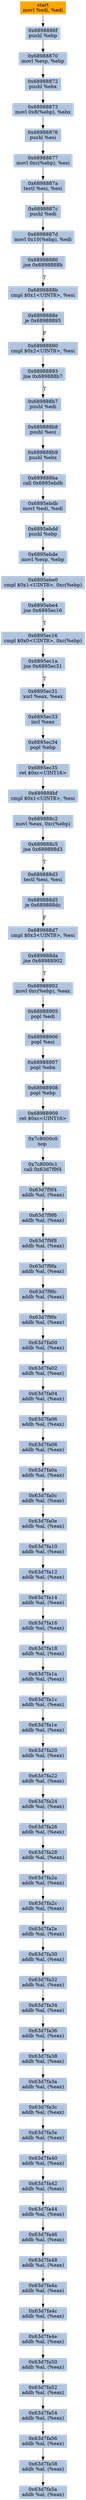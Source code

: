 digraph G {
node[shape=rectangle,style=filled,fillcolor=lightsteelblue,color=lightsteelblue]
bgcolor="transparent"
a0x6898886dmovl_edi_edi[label="start\nmovl %edi, %edi",color="lightgrey",fillcolor="orange"];
a0x6898886fpushl_ebp[label="0x6898886f\npushl %ebp"];
a0x68988870movl_esp_ebp[label="0x68988870\nmovl %esp, %ebp"];
a0x68988872pushl_ebx[label="0x68988872\npushl %ebx"];
a0x68988873movl_0x8ebp__ebx[label="0x68988873\nmovl 0x8(%ebp), %ebx"];
a0x68988876pushl_esi[label="0x68988876\npushl %esi"];
a0x68988877movl_0xcebp__esi[label="0x68988877\nmovl 0xc(%ebp), %esi"];
a0x6898887atestl_esi_esi[label="0x6898887a\ntestl %esi, %esi"];
a0x6898887cpushl_edi[label="0x6898887c\npushl %edi"];
a0x6898887dmovl_0x10ebp__edi[label="0x6898887d\nmovl 0x10(%ebp), %edi"];
a0x68988880jne_0x6898888b[label="0x68988880\njne 0x6898888b"];
a0x6898888bcmpl_0x1UINT8_esi[label="0x6898888b\ncmpl $0x1<UINT8>, %esi"];
a0x6898888eje_0x68988895[label="0x6898888e\nje 0x68988895"];
a0x68988890cmpl_0x2UINT8_esi[label="0x68988890\ncmpl $0x2<UINT8>, %esi"];
a0x68988893jne_0x689888b7[label="0x68988893\njne 0x689888b7"];
a0x689888b7pushl_edi[label="0x689888b7\npushl %edi"];
a0x689888b8pushl_esi[label="0x689888b8\npushl %esi"];
a0x689888b9pushl_ebx[label="0x689888b9\npushl %ebx"];
a0x689888bacall_0x6895ebdb[label="0x689888ba\ncall 0x6895ebdb"];
a0x6895ebdbmovl_edi_edi[label="0x6895ebdb\nmovl %edi, %edi"];
a0x6895ebddpushl_ebp[label="0x6895ebdd\npushl %ebp"];
a0x6895ebdemovl_esp_ebp[label="0x6895ebde\nmovl %esp, %ebp"];
a0x6895ebe0cmpl_0x1UINT8_0xcebp_[label="0x6895ebe0\ncmpl $0x1<UINT8>, 0xc(%ebp)"];
a0x6895ebe4jne_0x6895ec16[label="0x6895ebe4\njne 0x6895ec16"];
a0x6895ec16cmpl_0x0UINT8_0xcebp_[label="0x6895ec16\ncmpl $0x0<UINT8>, 0xc(%ebp)"];
a0x6895ec1ajne_0x6895ec31[label="0x6895ec1a\njne 0x6895ec31"];
a0x6895ec31xorl_eax_eax[label="0x6895ec31\nxorl %eax, %eax"];
a0x6895ec33incl_eax[label="0x6895ec33\nincl %eax"];
a0x6895ec34popl_ebp[label="0x6895ec34\npopl %ebp"];
a0x6895ec35ret_0xcUINT16[label="0x6895ec35\nret $0xc<UINT16>"];
a0x689888bfcmpl_0x1UINT8_esi[label="0x689888bf\ncmpl $0x1<UINT8>, %esi"];
a0x689888c2movl_eax_0xcebp_[label="0x689888c2\nmovl %eax, 0xc(%ebp)"];
a0x689888c5jne_0x689888d3[label="0x689888c5\njne 0x689888d3"];
a0x689888d3testl_esi_esi[label="0x689888d3\ntestl %esi, %esi"];
a0x689888d5je_0x689888dc[label="0x689888d5\nje 0x689888dc"];
a0x689888d7cmpl_0x3UINT8_esi[label="0x689888d7\ncmpl $0x3<UINT8>, %esi"];
a0x689888dajne_0x68988902[label="0x689888da\njne 0x68988902"];
a0x68988902movl_0xcebp__eax[label="0x68988902\nmovl 0xc(%ebp), %eax"];
a0x68988905popl_edi[label="0x68988905\npopl %edi"];
a0x68988906popl_esi[label="0x68988906\npopl %esi"];
a0x68988907popl_ebx[label="0x68988907\npopl %ebx"];
a0x68988908popl_ebp[label="0x68988908\npopl %ebp"];
a0x68988909ret_0xcUINT16[label="0x68988909\nret $0xc<UINT16>"];
a0x7c8000c0nop_[label="0x7c8000c0\nnop "];
a0x7c8000c1call_0x63d7f9f4[label="0x7c8000c1\ncall 0x63d7f9f4"];
a0x63d7f9f4addb_al_eax_[label="0x63d7f9f4\naddb %al, (%eax)"];
a0x63d7f9f6addb_al_eax_[label="0x63d7f9f6\naddb %al, (%eax)"];
a0x63d7f9f8addb_al_eax_[label="0x63d7f9f8\naddb %al, (%eax)"];
a0x63d7f9faaddb_al_eax_[label="0x63d7f9fa\naddb %al, (%eax)"];
a0x63d7f9fcaddb_al_eax_[label="0x63d7f9fc\naddb %al, (%eax)"];
a0x63d7f9feaddb_al_eax_[label="0x63d7f9fe\naddb %al, (%eax)"];
a0x63d7fa00addb_al_eax_[label="0x63d7fa00\naddb %al, (%eax)"];
a0x63d7fa02addb_al_eax_[label="0x63d7fa02\naddb %al, (%eax)"];
a0x63d7fa04addb_al_eax_[label="0x63d7fa04\naddb %al, (%eax)"];
a0x63d7fa06addb_al_eax_[label="0x63d7fa06\naddb %al, (%eax)"];
a0x63d7fa08addb_al_eax_[label="0x63d7fa08\naddb %al, (%eax)"];
a0x63d7fa0aaddb_al_eax_[label="0x63d7fa0a\naddb %al, (%eax)"];
a0x63d7fa0caddb_al_eax_[label="0x63d7fa0c\naddb %al, (%eax)"];
a0x63d7fa0eaddb_al_eax_[label="0x63d7fa0e\naddb %al, (%eax)"];
a0x63d7fa10addb_al_eax_[label="0x63d7fa10\naddb %al, (%eax)"];
a0x63d7fa12addb_al_eax_[label="0x63d7fa12\naddb %al, (%eax)"];
a0x63d7fa14addb_al_eax_[label="0x63d7fa14\naddb %al, (%eax)"];
a0x63d7fa16addb_al_eax_[label="0x63d7fa16\naddb %al, (%eax)"];
a0x63d7fa18addb_al_eax_[label="0x63d7fa18\naddb %al, (%eax)"];
a0x63d7fa1aaddb_al_eax_[label="0x63d7fa1a\naddb %al, (%eax)"];
a0x63d7fa1caddb_al_eax_[label="0x63d7fa1c\naddb %al, (%eax)"];
a0x63d7fa1eaddb_al_eax_[label="0x63d7fa1e\naddb %al, (%eax)"];
a0x63d7fa20addb_al_eax_[label="0x63d7fa20\naddb %al, (%eax)"];
a0x63d7fa22addb_al_eax_[label="0x63d7fa22\naddb %al, (%eax)"];
a0x63d7fa24addb_al_eax_[label="0x63d7fa24\naddb %al, (%eax)"];
a0x63d7fa26addb_al_eax_[label="0x63d7fa26\naddb %al, (%eax)"];
a0x63d7fa28addb_al_eax_[label="0x63d7fa28\naddb %al, (%eax)"];
a0x63d7fa2aaddb_al_eax_[label="0x63d7fa2a\naddb %al, (%eax)"];
a0x63d7fa2caddb_al_eax_[label="0x63d7fa2c\naddb %al, (%eax)"];
a0x63d7fa2eaddb_al_eax_[label="0x63d7fa2e\naddb %al, (%eax)"];
a0x63d7fa30addb_al_eax_[label="0x63d7fa30\naddb %al, (%eax)"];
a0x63d7fa32addb_al_eax_[label="0x63d7fa32\naddb %al, (%eax)"];
a0x63d7fa34addb_al_eax_[label="0x63d7fa34\naddb %al, (%eax)"];
a0x63d7fa36addb_al_eax_[label="0x63d7fa36\naddb %al, (%eax)"];
a0x63d7fa38addb_al_eax_[label="0x63d7fa38\naddb %al, (%eax)"];
a0x63d7fa3aaddb_al_eax_[label="0x63d7fa3a\naddb %al, (%eax)"];
a0x63d7fa3caddb_al_eax_[label="0x63d7fa3c\naddb %al, (%eax)"];
a0x63d7fa3eaddb_al_eax_[label="0x63d7fa3e\naddb %al, (%eax)"];
a0x63d7fa40addb_al_eax_[label="0x63d7fa40\naddb %al, (%eax)"];
a0x63d7fa42addb_al_eax_[label="0x63d7fa42\naddb %al, (%eax)"];
a0x63d7fa44addb_al_eax_[label="0x63d7fa44\naddb %al, (%eax)"];
a0x63d7fa46addb_al_eax_[label="0x63d7fa46\naddb %al, (%eax)"];
a0x63d7fa48addb_al_eax_[label="0x63d7fa48\naddb %al, (%eax)"];
a0x63d7fa4aaddb_al_eax_[label="0x63d7fa4a\naddb %al, (%eax)"];
a0x63d7fa4caddb_al_eax_[label="0x63d7fa4c\naddb %al, (%eax)"];
a0x63d7fa4eaddb_al_eax_[label="0x63d7fa4e\naddb %al, (%eax)"];
a0x63d7fa50addb_al_eax_[label="0x63d7fa50\naddb %al, (%eax)"];
a0x63d7fa52addb_al_eax_[label="0x63d7fa52\naddb %al, (%eax)"];
a0x63d7fa54addb_al_eax_[label="0x63d7fa54\naddb %al, (%eax)"];
a0x63d7fa56addb_al_eax_[label="0x63d7fa56\naddb %al, (%eax)"];
a0x63d7fa58addb_al_eax_[label="0x63d7fa58\naddb %al, (%eax)"];
a0x63d7fa5aaddb_al_eax_[label="0x63d7fa5a\naddb %al, (%eax)"];
a0x6898886dmovl_edi_edi -> a0x6898886fpushl_ebp [color="#000000"];
a0x6898886fpushl_ebp -> a0x68988870movl_esp_ebp [color="#000000"];
a0x68988870movl_esp_ebp -> a0x68988872pushl_ebx [color="#000000"];
a0x68988872pushl_ebx -> a0x68988873movl_0x8ebp__ebx [color="#000000"];
a0x68988873movl_0x8ebp__ebx -> a0x68988876pushl_esi [color="#000000"];
a0x68988876pushl_esi -> a0x68988877movl_0xcebp__esi [color="#000000"];
a0x68988877movl_0xcebp__esi -> a0x6898887atestl_esi_esi [color="#000000"];
a0x6898887atestl_esi_esi -> a0x6898887cpushl_edi [color="#000000"];
a0x6898887cpushl_edi -> a0x6898887dmovl_0x10ebp__edi [color="#000000"];
a0x6898887dmovl_0x10ebp__edi -> a0x68988880jne_0x6898888b [color="#000000"];
a0x68988880jne_0x6898888b -> a0x6898888bcmpl_0x1UINT8_esi [color="#000000",label="T"];
a0x6898888bcmpl_0x1UINT8_esi -> a0x6898888eje_0x68988895 [color="#000000"];
a0x6898888eje_0x68988895 -> a0x68988890cmpl_0x2UINT8_esi [color="#000000",label="F"];
a0x68988890cmpl_0x2UINT8_esi -> a0x68988893jne_0x689888b7 [color="#000000"];
a0x68988893jne_0x689888b7 -> a0x689888b7pushl_edi [color="#000000",label="T"];
a0x689888b7pushl_edi -> a0x689888b8pushl_esi [color="#000000"];
a0x689888b8pushl_esi -> a0x689888b9pushl_ebx [color="#000000"];
a0x689888b9pushl_ebx -> a0x689888bacall_0x6895ebdb [color="#000000"];
a0x689888bacall_0x6895ebdb -> a0x6895ebdbmovl_edi_edi [color="#000000"];
a0x6895ebdbmovl_edi_edi -> a0x6895ebddpushl_ebp [color="#000000"];
a0x6895ebddpushl_ebp -> a0x6895ebdemovl_esp_ebp [color="#000000"];
a0x6895ebdemovl_esp_ebp -> a0x6895ebe0cmpl_0x1UINT8_0xcebp_ [color="#000000"];
a0x6895ebe0cmpl_0x1UINT8_0xcebp_ -> a0x6895ebe4jne_0x6895ec16 [color="#000000"];
a0x6895ebe4jne_0x6895ec16 -> a0x6895ec16cmpl_0x0UINT8_0xcebp_ [color="#000000",label="T"];
a0x6895ec16cmpl_0x0UINT8_0xcebp_ -> a0x6895ec1ajne_0x6895ec31 [color="#000000"];
a0x6895ec1ajne_0x6895ec31 -> a0x6895ec31xorl_eax_eax [color="#000000",label="T"];
a0x6895ec31xorl_eax_eax -> a0x6895ec33incl_eax [color="#000000"];
a0x6895ec33incl_eax -> a0x6895ec34popl_ebp [color="#000000"];
a0x6895ec34popl_ebp -> a0x6895ec35ret_0xcUINT16 [color="#000000"];
a0x6895ec35ret_0xcUINT16 -> a0x689888bfcmpl_0x1UINT8_esi [color="#000000"];
a0x689888bfcmpl_0x1UINT8_esi -> a0x689888c2movl_eax_0xcebp_ [color="#000000"];
a0x689888c2movl_eax_0xcebp_ -> a0x689888c5jne_0x689888d3 [color="#000000"];
a0x689888c5jne_0x689888d3 -> a0x689888d3testl_esi_esi [color="#000000",label="T"];
a0x689888d3testl_esi_esi -> a0x689888d5je_0x689888dc [color="#000000"];
a0x689888d5je_0x689888dc -> a0x689888d7cmpl_0x3UINT8_esi [color="#000000",label="F"];
a0x689888d7cmpl_0x3UINT8_esi -> a0x689888dajne_0x68988902 [color="#000000"];
a0x689888dajne_0x68988902 -> a0x68988902movl_0xcebp__eax [color="#000000",label="T"];
a0x68988902movl_0xcebp__eax -> a0x68988905popl_edi [color="#000000"];
a0x68988905popl_edi -> a0x68988906popl_esi [color="#000000"];
a0x68988906popl_esi -> a0x68988907popl_ebx [color="#000000"];
a0x68988907popl_ebx -> a0x68988908popl_ebp [color="#000000"];
a0x68988908popl_ebp -> a0x68988909ret_0xcUINT16 [color="#000000"];
a0x68988909ret_0xcUINT16 -> a0x7c8000c0nop_ [color="#000000"];
a0x7c8000c0nop_ -> a0x7c8000c1call_0x63d7f9f4 [color="#000000"];
a0x7c8000c1call_0x63d7f9f4 -> a0x63d7f9f4addb_al_eax_ [color="#000000"];
a0x63d7f9f4addb_al_eax_ -> a0x63d7f9f6addb_al_eax_ [color="#000000"];
a0x63d7f9f6addb_al_eax_ -> a0x63d7f9f8addb_al_eax_ [color="#000000"];
a0x63d7f9f8addb_al_eax_ -> a0x63d7f9faaddb_al_eax_ [color="#000000"];
a0x63d7f9faaddb_al_eax_ -> a0x63d7f9fcaddb_al_eax_ [color="#000000"];
a0x63d7f9fcaddb_al_eax_ -> a0x63d7f9feaddb_al_eax_ [color="#000000"];
a0x63d7f9feaddb_al_eax_ -> a0x63d7fa00addb_al_eax_ [color="#000000"];
a0x63d7fa00addb_al_eax_ -> a0x63d7fa02addb_al_eax_ [color="#000000"];
a0x63d7fa02addb_al_eax_ -> a0x63d7fa04addb_al_eax_ [color="#000000"];
a0x63d7fa04addb_al_eax_ -> a0x63d7fa06addb_al_eax_ [color="#000000"];
a0x63d7fa06addb_al_eax_ -> a0x63d7fa08addb_al_eax_ [color="#000000"];
a0x63d7fa08addb_al_eax_ -> a0x63d7fa0aaddb_al_eax_ [color="#000000"];
a0x63d7fa0aaddb_al_eax_ -> a0x63d7fa0caddb_al_eax_ [color="#000000"];
a0x63d7fa0caddb_al_eax_ -> a0x63d7fa0eaddb_al_eax_ [color="#000000"];
a0x63d7fa0eaddb_al_eax_ -> a0x63d7fa10addb_al_eax_ [color="#000000"];
a0x63d7fa10addb_al_eax_ -> a0x63d7fa12addb_al_eax_ [color="#000000"];
a0x63d7fa12addb_al_eax_ -> a0x63d7fa14addb_al_eax_ [color="#000000"];
a0x63d7fa14addb_al_eax_ -> a0x63d7fa16addb_al_eax_ [color="#000000"];
a0x63d7fa16addb_al_eax_ -> a0x63d7fa18addb_al_eax_ [color="#000000"];
a0x63d7fa18addb_al_eax_ -> a0x63d7fa1aaddb_al_eax_ [color="#000000"];
a0x63d7fa1aaddb_al_eax_ -> a0x63d7fa1caddb_al_eax_ [color="#000000"];
a0x63d7fa1caddb_al_eax_ -> a0x63d7fa1eaddb_al_eax_ [color="#000000"];
a0x63d7fa1eaddb_al_eax_ -> a0x63d7fa20addb_al_eax_ [color="#000000"];
a0x63d7fa20addb_al_eax_ -> a0x63d7fa22addb_al_eax_ [color="#000000"];
a0x63d7fa22addb_al_eax_ -> a0x63d7fa24addb_al_eax_ [color="#000000"];
a0x63d7fa24addb_al_eax_ -> a0x63d7fa26addb_al_eax_ [color="#000000"];
a0x63d7fa26addb_al_eax_ -> a0x63d7fa28addb_al_eax_ [color="#000000"];
a0x63d7fa28addb_al_eax_ -> a0x63d7fa2aaddb_al_eax_ [color="#000000"];
a0x63d7fa2aaddb_al_eax_ -> a0x63d7fa2caddb_al_eax_ [color="#000000"];
a0x63d7fa2caddb_al_eax_ -> a0x63d7fa2eaddb_al_eax_ [color="#000000"];
a0x63d7fa2eaddb_al_eax_ -> a0x63d7fa30addb_al_eax_ [color="#000000"];
a0x63d7fa30addb_al_eax_ -> a0x63d7fa32addb_al_eax_ [color="#000000"];
a0x63d7fa32addb_al_eax_ -> a0x63d7fa34addb_al_eax_ [color="#000000"];
a0x63d7fa34addb_al_eax_ -> a0x63d7fa36addb_al_eax_ [color="#000000"];
a0x63d7fa36addb_al_eax_ -> a0x63d7fa38addb_al_eax_ [color="#000000"];
a0x63d7fa38addb_al_eax_ -> a0x63d7fa3aaddb_al_eax_ [color="#000000"];
a0x63d7fa3aaddb_al_eax_ -> a0x63d7fa3caddb_al_eax_ [color="#000000"];
a0x63d7fa3caddb_al_eax_ -> a0x63d7fa3eaddb_al_eax_ [color="#000000"];
a0x63d7fa3eaddb_al_eax_ -> a0x63d7fa40addb_al_eax_ [color="#000000"];
a0x63d7fa40addb_al_eax_ -> a0x63d7fa42addb_al_eax_ [color="#000000"];
a0x63d7fa42addb_al_eax_ -> a0x63d7fa44addb_al_eax_ [color="#000000"];
a0x63d7fa44addb_al_eax_ -> a0x63d7fa46addb_al_eax_ [color="#000000"];
a0x63d7fa46addb_al_eax_ -> a0x63d7fa48addb_al_eax_ [color="#000000"];
a0x63d7fa48addb_al_eax_ -> a0x63d7fa4aaddb_al_eax_ [color="#000000"];
a0x63d7fa4aaddb_al_eax_ -> a0x63d7fa4caddb_al_eax_ [color="#000000"];
a0x63d7fa4caddb_al_eax_ -> a0x63d7fa4eaddb_al_eax_ [color="#000000"];
a0x63d7fa4eaddb_al_eax_ -> a0x63d7fa50addb_al_eax_ [color="#000000"];
a0x63d7fa50addb_al_eax_ -> a0x63d7fa52addb_al_eax_ [color="#000000"];
a0x63d7fa52addb_al_eax_ -> a0x63d7fa54addb_al_eax_ [color="#000000"];
a0x63d7fa54addb_al_eax_ -> a0x63d7fa56addb_al_eax_ [color="#000000"];
a0x63d7fa56addb_al_eax_ -> a0x63d7fa58addb_al_eax_ [color="#000000"];
a0x63d7fa58addb_al_eax_ -> a0x63d7fa5aaddb_al_eax_ [color="#000000"];
}

